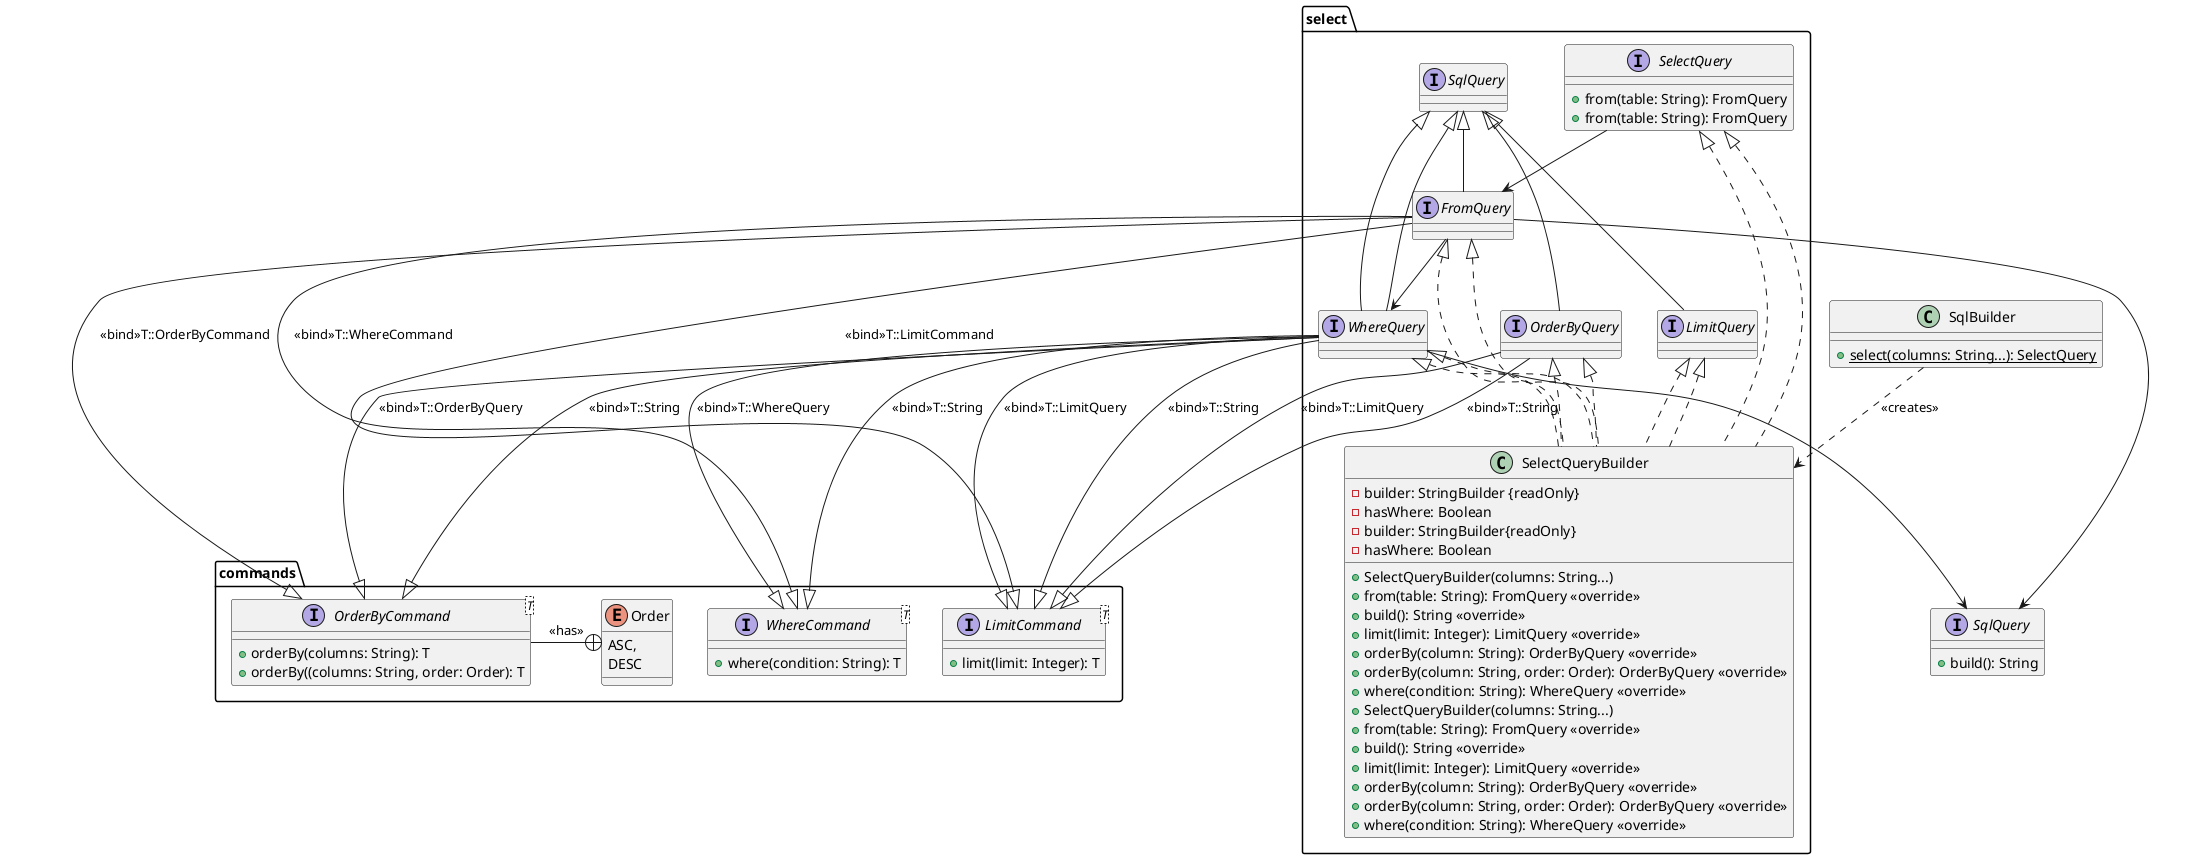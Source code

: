 @startuml


'https://plantuml.com/class-diagram

package commands {

    interface WhereCommand<T> {
       +where(condition: String): T
    }

    interface LimitCommand<T>{
        +limit(limit: Integer): T
    }

    interface OrderByCommand<T> {
        +orderBy(columns: String): T
        +orderBy((columns: String, order: Order): T
    }
    OrderByCommand -+ Order : <<has>>

    enum Order {
        ASC,
        DESC
    }
}

package select {
    class SelectQueryBuilder implements SelectQuery, FromQuery, LimitQuery, OrderByQuery, WhereQuery {
        -builder: StringBuilder {readOnly}
        -hasWhere: Boolean
        +SelectQueryBuilder(columns: String...)
        +from(table: String): FromQuery <<override>>
        +build(): String <<override>>
        +limit(limit: Integer): LimitQuery <<override>>
        +orderBy(column: String): OrderByQuery <<override>>
        +orderBy(column: String, order: Order): OrderByQuery <<override>>
        +where(condition: String): WhereQuery <<override>>
    }

    interface SelectQuery {
        +from(table: String): FromQuery
    }

    interface FromQuery extends SqlQuery
    FromQuery --|> WhereCommand : <<bind>>T::WhereCommand
    FromQuery --|> OrderByCommand : <<bind>>T::OrderByCommand
    FromQuery --|> LimitCommand : <<bind>>T::LimitCommand

    interface WhereQuery extends SqlQuery
    WhereQuery --|> WhereCommand : <<bind>>T::WhereQuery
    WhereQuery --|> OrderByCommand : <<bind>>T::OrderByQuery
    WhereQuery --|> LimitCommand : <<bind>>T::LimitQuery

    interface OrderByQuery extends SqlQuery
    OrderByQuery --|> LimitCommand : <<bind>>T::LimitQuery

    interface LimitQuery extends SqlQuery
    OrderByQuery --|> LimitCommand : <<bind>>T::String
    interface OrderByQuery
    interface SelectQuery {
        +from(table: String): FromQuery
    }

    class SelectQueryBuilder implements SelectQuery, FromQuery, LimitQuery, OrderByQuery, WhereQuery {
        -builder: StringBuilder{readOnly}
        -hasWhere: Boolean
        +SelectQueryBuilder(columns: String...)
        +from(table: String): FromQuery <<override>>
        +build(): String <<override>>
        +limit(limit: Integer): LimitQuery <<override>>
        +orderBy(column: String): OrderByQuery <<override>>
        +orderBy(column: String, order: Order): OrderByQuery <<override>>
        +where(condition: String): WhereQuery <<override>>
    }

    WhereQuery --|> WhereCommand : <<bind>>T::String
    WhereQuery --|> OrderByCommand : <<bind>>T::String
    WhereQuery --|> LimitCommand : <<bind>>T::String
    interface WhereQuery extends SqlQuery

}

interface SqlQuery {
    +build(): String
}

class SqlBuilder{
    {static}+select(columns: String...): SelectQuery
}


SqlBuilder ..> SelectQueryBuilder: <<creates>>



'Relation je suis pas sur'
WhereQuery --> SqlQuery
FromQuery --> SqlQuery
FromQuery --> WhereQuery
SelectQuery --> FromQuery

@enduml
